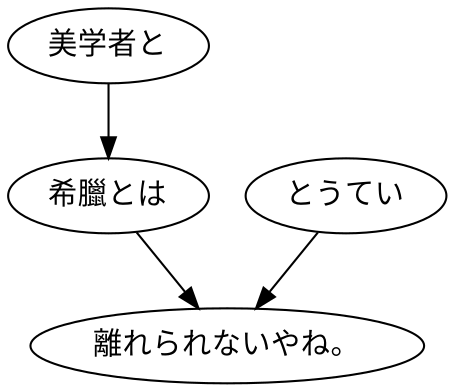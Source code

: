 digraph graph3720 {
	node0 [label="美学者と"];
	node1 [label="希臘とは"];
	node2 [label="とうてい"];
	node3 [label="離れられないやね。"];
	node0 -> node1;
	node1 -> node3;
	node2 -> node3;
}
